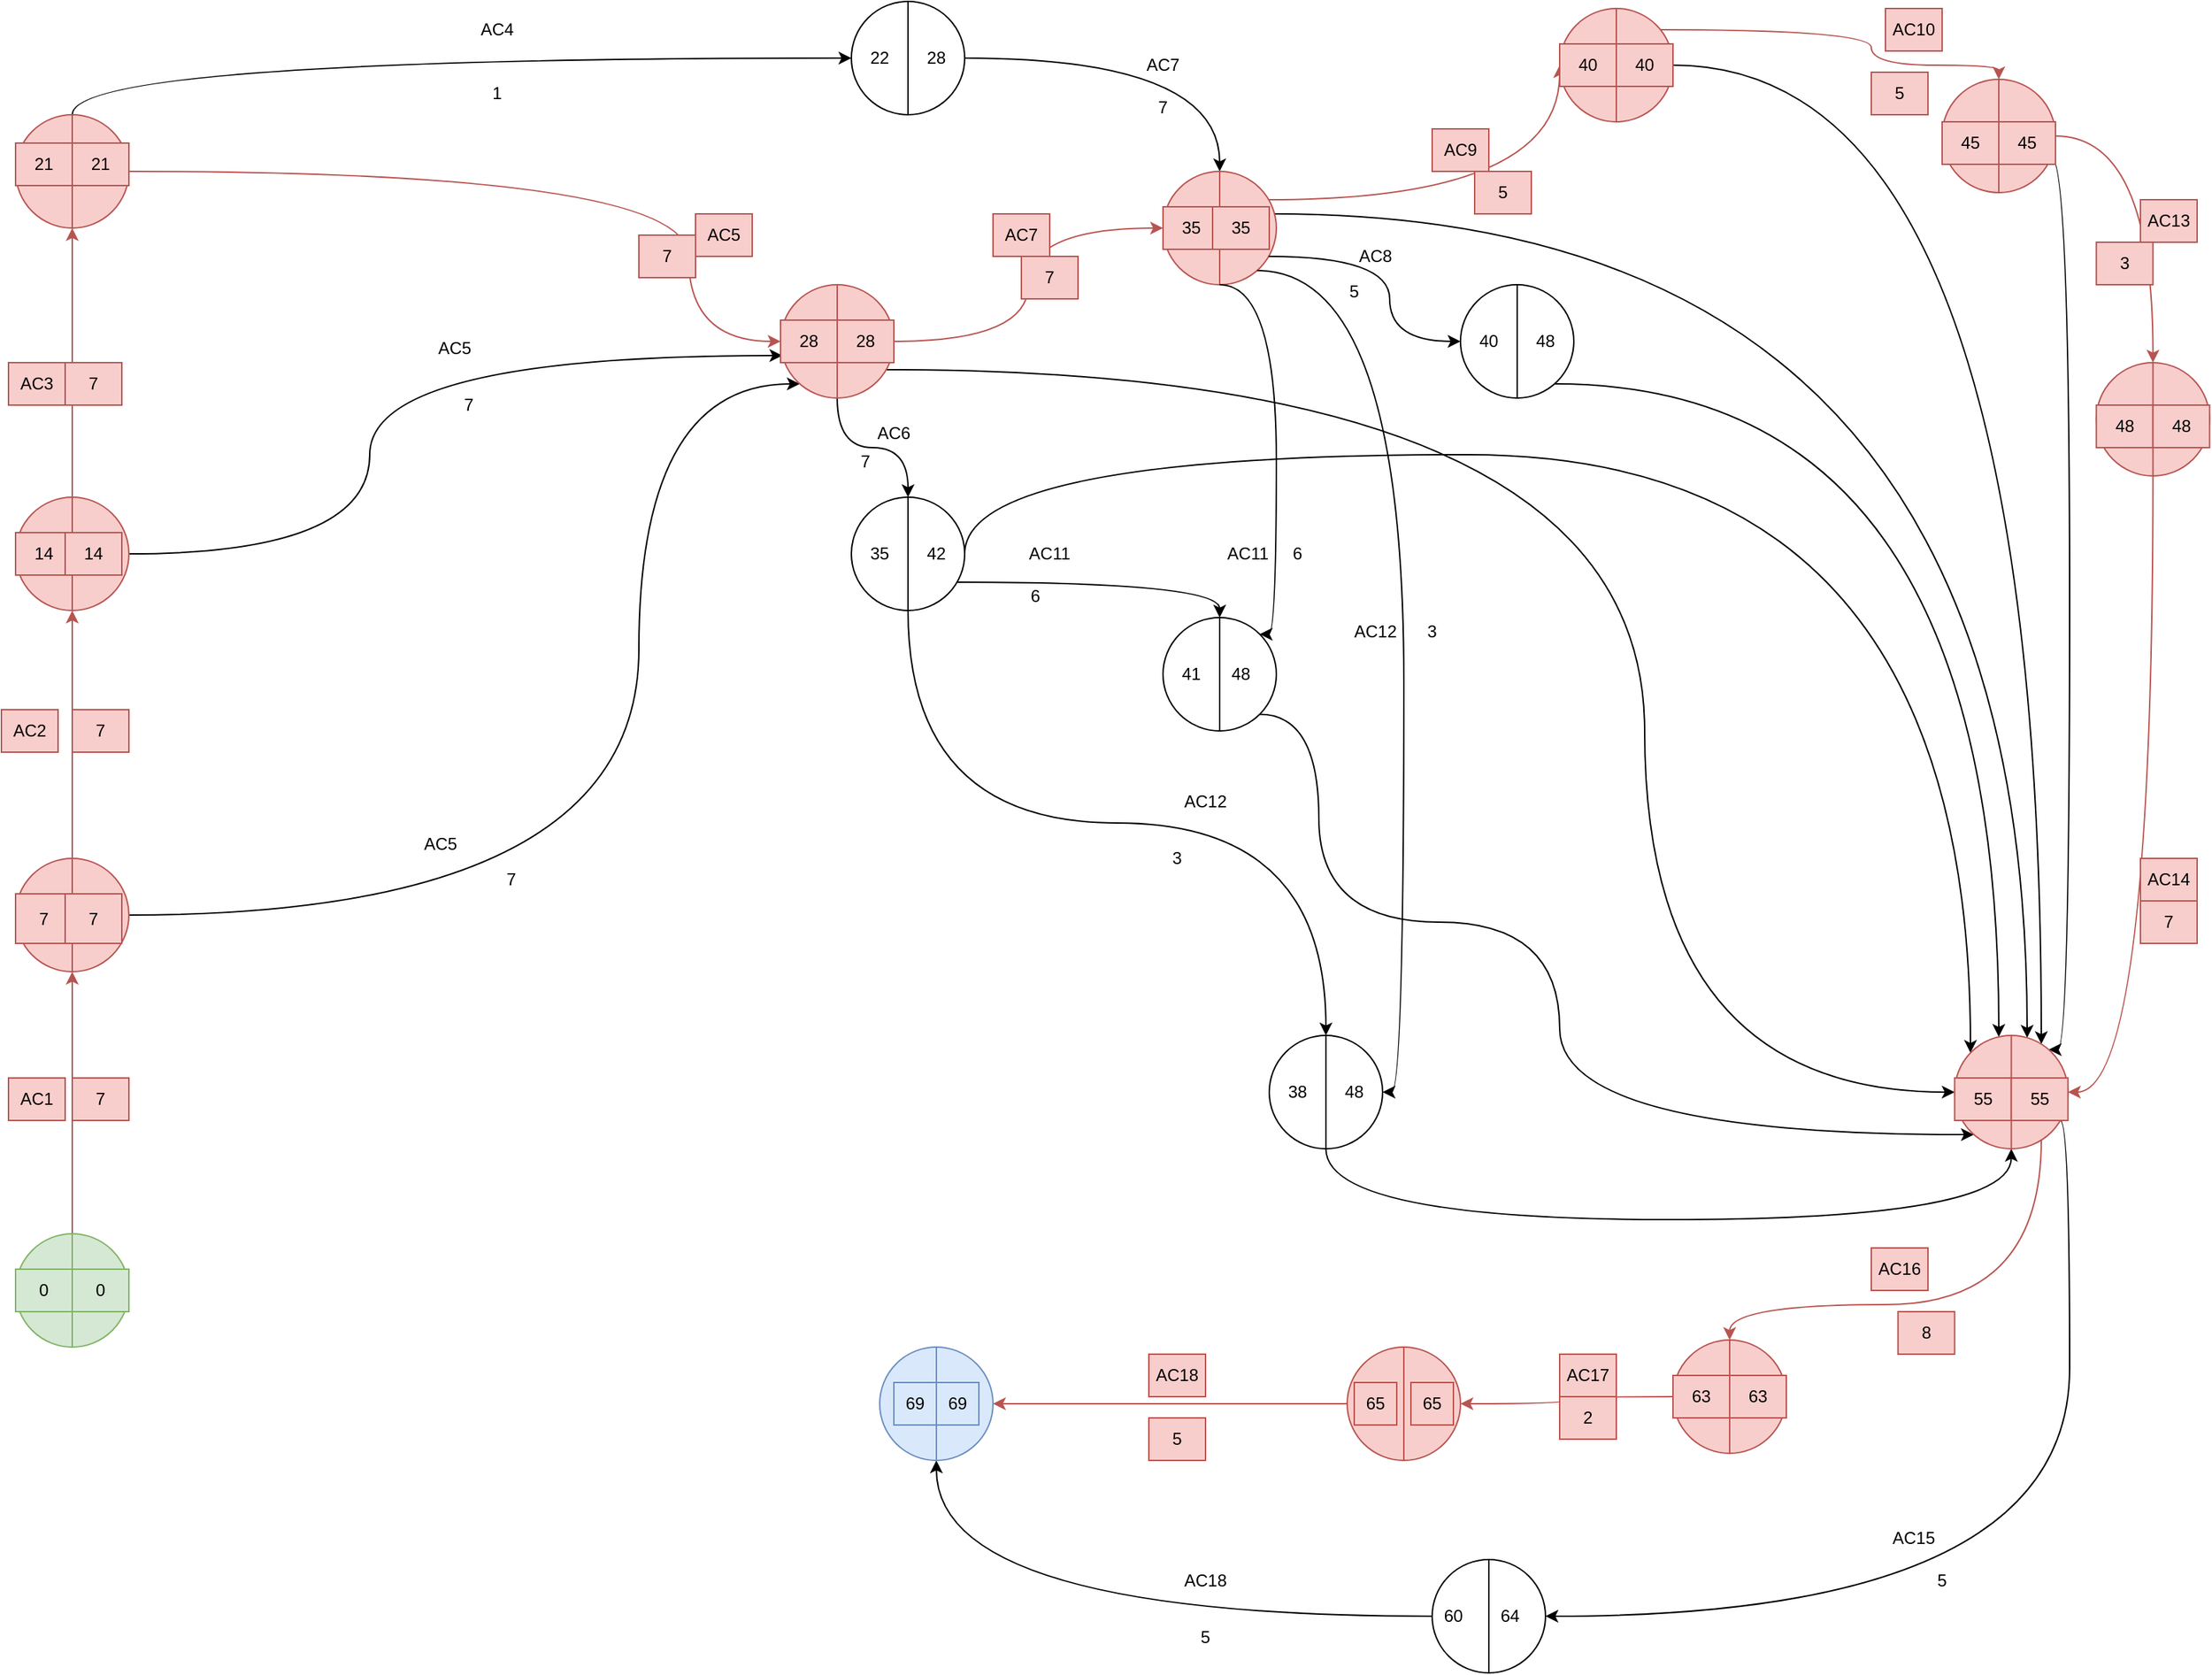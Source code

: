 <mxfile version="14.6.13" type="device"><diagram id="Vz2sIYmZ6VuOs5Jzyacc" name="Page-1"><mxGraphModel dx="3460" dy="2023" grid="1" gridSize="10" guides="1" tooltips="1" connect="1" arrows="1" fold="1" page="1" pageScale="1" pageWidth="850" pageHeight="1400" math="0" shadow="0"><root><mxCell id="0"/><mxCell id="1" parent="0"/><mxCell id="YJiOox4-sZFO96FI6waW-67" style="edgeStyle=orthogonalEdgeStyle;rounded=0;orthogonalLoop=1;jettySize=auto;html=1;curved=1;fillColor=#f8cecc;strokeColor=#b85450;" edge="1" parent="1" source="YJiOox4-sZFO96FI6waW-49" target="YJiOox4-sZFO96FI6waW-64"><mxGeometry relative="1" as="geometry"/></mxCell><mxCell id="YJiOox4-sZFO96FI6waW-49" value="" style="shape=lineEllipse;line=vertical;perimeter=ellipsePerimeter;whiteSpace=wrap;html=1;backgroundOutline=1;labelPosition=left;verticalLabelPosition=middle;align=right;verticalAlign=middle;fillColor=#d5e8d4;strokeColor=#82b366;" vertex="1" parent="1"><mxGeometry x="60" y="970" width="80" height="80" as="geometry"/></mxCell><mxCell id="YJiOox4-sZFO96FI6waW-59" value="" style="shape=lineEllipse;line=vertical;perimeter=ellipsePerimeter;whiteSpace=wrap;html=1;backgroundOutline=1;fillColor=#f8cecc;strokeColor=#b85450;" vertex="1" parent="1"><mxGeometry x="1230" y="1045" width="80" height="80" as="geometry"/></mxCell><mxCell id="YJiOox4-sZFO96FI6waW-188" style="edgeStyle=orthogonalEdgeStyle;curved=1;rounded=0;orthogonalLoop=1;jettySize=auto;html=1;" edge="1" parent="1" source="YJiOox4-sZFO96FI6waW-60" target="YJiOox4-sZFO96FI6waW-173"><mxGeometry relative="1" as="geometry"/></mxCell><mxCell id="YJiOox4-sZFO96FI6waW-60" value="" style="shape=lineEllipse;line=vertical;perimeter=ellipsePerimeter;whiteSpace=wrap;html=1;backgroundOutline=1;" vertex="1" parent="1"><mxGeometry x="1060" y="1200" width="80" height="80" as="geometry"/></mxCell><mxCell id="YJiOox4-sZFO96FI6waW-102" style="edgeStyle=orthogonalEdgeStyle;curved=1;rounded=0;orthogonalLoop=1;jettySize=auto;html=1;" edge="1" parent="1" source="YJiOox4-sZFO96FI6waW-61" target="YJiOox4-sZFO96FI6waW-98"><mxGeometry relative="1" as="geometry"/></mxCell><mxCell id="YJiOox4-sZFO96FI6waW-61" value="" style="shape=lineEllipse;line=vertical;perimeter=ellipsePerimeter;whiteSpace=wrap;html=1;backgroundOutline=1;" vertex="1" parent="1"><mxGeometry x="650" y="100" width="80" height="80" as="geometry"/></mxCell><mxCell id="YJiOox4-sZFO96FI6waW-79" style="edgeStyle=orthogonalEdgeStyle;rounded=0;orthogonalLoop=1;jettySize=auto;html=1;curved=1;" edge="1" parent="1" source="YJiOox4-sZFO96FI6waW-62" target="YJiOox4-sZFO96FI6waW-61"><mxGeometry relative="1" as="geometry"><Array as="points"><mxPoint x="100" y="140"/></Array></mxGeometry></mxCell><mxCell id="YJiOox4-sZFO96FI6waW-62" value="" style="shape=lineEllipse;line=vertical;perimeter=ellipsePerimeter;whiteSpace=wrap;html=1;backgroundOutline=1;fillColor=#f8cecc;strokeColor=#b85450;" vertex="1" parent="1"><mxGeometry x="60" y="180" width="80" height="80" as="geometry"/></mxCell><mxCell id="YJiOox4-sZFO96FI6waW-75" style="edgeStyle=orthogonalEdgeStyle;rounded=0;orthogonalLoop=1;jettySize=auto;html=1;curved=1;fillColor=#f8cecc;strokeColor=#b85450;" edge="1" parent="1" source="YJiOox4-sZFO96FI6waW-63" target="YJiOox4-sZFO96FI6waW-62"><mxGeometry relative="1" as="geometry"/></mxCell><mxCell id="YJiOox4-sZFO96FI6waW-88" style="edgeStyle=orthogonalEdgeStyle;curved=1;rounded=0;orthogonalLoop=1;jettySize=auto;html=1;" edge="1" parent="1" source="YJiOox4-sZFO96FI6waW-63" target="YJiOox4-sZFO96FI6waW-82"><mxGeometry relative="1" as="geometry"><Array as="points"><mxPoint x="310" y="350"/></Array></mxGeometry></mxCell><mxCell id="YJiOox4-sZFO96FI6waW-63" value="" style="shape=lineEllipse;line=vertical;perimeter=ellipsePerimeter;whiteSpace=wrap;html=1;backgroundOutline=1;fillColor=#f8cecc;strokeColor=#b85450;" vertex="1" parent="1"><mxGeometry x="60" y="450" width="80" height="80" as="geometry"/></mxCell><mxCell id="YJiOox4-sZFO96FI6waW-71" style="edgeStyle=orthogonalEdgeStyle;rounded=0;orthogonalLoop=1;jettySize=auto;html=1;curved=1;fillColor=#f8cecc;strokeColor=#b85450;" edge="1" parent="1" source="YJiOox4-sZFO96FI6waW-64" target="YJiOox4-sZFO96FI6waW-63"><mxGeometry relative="1" as="geometry"/></mxCell><mxCell id="YJiOox4-sZFO96FI6waW-87" style="edgeStyle=orthogonalEdgeStyle;curved=1;rounded=0;orthogonalLoop=1;jettySize=auto;html=1;" edge="1" parent="1" source="YJiOox4-sZFO96FI6waW-64" target="YJiOox4-sZFO96FI6waW-82"><mxGeometry relative="1" as="geometry"><Array as="points"><mxPoint x="500" y="745"/><mxPoint x="500" y="370"/></Array></mxGeometry></mxCell><mxCell id="YJiOox4-sZFO96FI6waW-64" value="" style="shape=lineEllipse;line=vertical;perimeter=ellipsePerimeter;whiteSpace=wrap;html=1;backgroundOutline=1;fillColor=#f8cecc;strokeColor=#b85450;" vertex="1" parent="1"><mxGeometry x="60" y="705" width="80" height="80" as="geometry"/></mxCell><mxCell id="YJiOox4-sZFO96FI6waW-65" value="0" style="text;html=1;strokeColor=#82b366;fillColor=#d5e8d4;align=center;verticalAlign=middle;whiteSpace=wrap;rounded=0;" vertex="1" parent="1"><mxGeometry x="60" y="995" width="40" height="30" as="geometry"/></mxCell><mxCell id="YJiOox4-sZFO96FI6waW-66" value="7" style="text;html=1;strokeColor=#b85450;fillColor=#f8cecc;align=center;verticalAlign=middle;whiteSpace=wrap;rounded=0;" vertex="1" parent="1"><mxGeometry x="60" y="730" width="40" height="35" as="geometry"/></mxCell><mxCell id="YJiOox4-sZFO96FI6waW-68" value="AC1" style="text;html=1;strokeColor=#b85450;fillColor=#f8cecc;align=center;verticalAlign=middle;whiteSpace=wrap;rounded=0;" vertex="1" parent="1"><mxGeometry x="55" y="860" width="40" height="30" as="geometry"/></mxCell><mxCell id="YJiOox4-sZFO96FI6waW-69" value="7" style="text;html=1;strokeColor=#b85450;fillColor=#f8cecc;align=center;verticalAlign=middle;whiteSpace=wrap;rounded=0;" vertex="1" parent="1"><mxGeometry x="100" y="860" width="40" height="30" as="geometry"/></mxCell><mxCell id="YJiOox4-sZFO96FI6waW-70" value="14" style="text;html=1;strokeColor=#b85450;fillColor=#f8cecc;align=center;verticalAlign=middle;whiteSpace=wrap;rounded=0;" vertex="1" parent="1"><mxGeometry x="60" y="475" width="40" height="30" as="geometry"/></mxCell><mxCell id="YJiOox4-sZFO96FI6waW-72" value="AC2" style="text;html=1;strokeColor=#b85450;fillColor=#f8cecc;align=center;verticalAlign=middle;whiteSpace=wrap;rounded=0;" vertex="1" parent="1"><mxGeometry x="50" y="600" width="40" height="30" as="geometry"/></mxCell><mxCell id="YJiOox4-sZFO96FI6waW-73" value="7" style="text;html=1;strokeColor=#b85450;fillColor=#f8cecc;align=center;verticalAlign=middle;whiteSpace=wrap;rounded=0;" vertex="1" parent="1"><mxGeometry x="100" y="600" width="40" height="30" as="geometry"/></mxCell><mxCell id="YJiOox4-sZFO96FI6waW-74" value="21" style="text;html=1;strokeColor=#b85450;fillColor=#f8cecc;align=center;verticalAlign=middle;whiteSpace=wrap;rounded=0;" vertex="1" parent="1"><mxGeometry x="60" y="200" width="40" height="30" as="geometry"/></mxCell><mxCell id="YJiOox4-sZFO96FI6waW-76" value="AC3" style="text;html=1;strokeColor=#b85450;fillColor=#f8cecc;align=center;verticalAlign=middle;whiteSpace=wrap;rounded=0;" vertex="1" parent="1"><mxGeometry x="55" y="355" width="40" height="30" as="geometry"/></mxCell><mxCell id="YJiOox4-sZFO96FI6waW-77" value="7" style="text;html=1;strokeColor=#b85450;fillColor=#f8cecc;align=center;verticalAlign=middle;whiteSpace=wrap;rounded=0;" vertex="1" parent="1"><mxGeometry x="95" y="355" width="40" height="30" as="geometry"/></mxCell><mxCell id="YJiOox4-sZFO96FI6waW-78" value="22" style="text;html=1;strokeColor=none;fillColor=none;align=center;verticalAlign=middle;whiteSpace=wrap;rounded=0;" vertex="1" parent="1"><mxGeometry x="650" y="125" width="40" height="30" as="geometry"/></mxCell><mxCell id="YJiOox4-sZFO96FI6waW-80" value="AC4" style="text;html=1;strokeColor=none;fillColor=none;align=center;verticalAlign=middle;whiteSpace=wrap;rounded=0;" vertex="1" parent="1"><mxGeometry x="380" y="105" width="40" height="30" as="geometry"/></mxCell><mxCell id="YJiOox4-sZFO96FI6waW-81" value="1" style="text;html=1;strokeColor=none;fillColor=none;align=center;verticalAlign=middle;whiteSpace=wrap;rounded=0;" vertex="1" parent="1"><mxGeometry x="380" y="150" width="40" height="30" as="geometry"/></mxCell><mxCell id="YJiOox4-sZFO96FI6waW-97" style="edgeStyle=orthogonalEdgeStyle;curved=1;rounded=0;orthogonalLoop=1;jettySize=auto;html=1;" edge="1" parent="1" source="YJiOox4-sZFO96FI6waW-82" target="YJiOox4-sZFO96FI6waW-93"><mxGeometry relative="1" as="geometry"/></mxCell><mxCell id="YJiOox4-sZFO96FI6waW-103" style="edgeStyle=orthogonalEdgeStyle;curved=1;rounded=0;orthogonalLoop=1;jettySize=auto;html=1;fillColor=#f8cecc;strokeColor=#b85450;" edge="1" parent="1" source="YJiOox4-sZFO96FI6waW-82" target="YJiOox4-sZFO96FI6waW-98"><mxGeometry relative="1" as="geometry"/></mxCell><mxCell id="YJiOox4-sZFO96FI6waW-145" style="edgeStyle=orthogonalEdgeStyle;curved=1;rounded=0;orthogonalLoop=1;jettySize=auto;html=1;" edge="1" parent="1" source="YJiOox4-sZFO96FI6waW-82" target="YJiOox4-sZFO96FI6waW-143"><mxGeometry relative="1" as="geometry"><Array as="points"><mxPoint x="1210" y="360"/><mxPoint x="1210" y="870"/></Array></mxGeometry></mxCell><mxCell id="YJiOox4-sZFO96FI6waW-82" value="" style="shape=lineEllipse;line=vertical;perimeter=ellipsePerimeter;whiteSpace=wrap;html=1;backgroundOutline=1;fillColor=#f8cecc;strokeColor=#b85450;" vertex="1" parent="1"><mxGeometry x="600" y="300" width="80" height="80" as="geometry"/></mxCell><mxCell id="YJiOox4-sZFO96FI6waW-83" style="edgeStyle=orthogonalEdgeStyle;rounded=0;orthogonalLoop=1;jettySize=auto;html=1;curved=1;fillColor=#f8cecc;strokeColor=#b85450;" edge="1" parent="1" target="YJiOox4-sZFO96FI6waW-82" source="YJiOox4-sZFO96FI6waW-62"><mxGeometry relative="1" as="geometry"><mxPoint x="780" y="140" as="sourcePoint"/><Array as="points"><mxPoint x="535" y="340"/></Array></mxGeometry></mxCell><mxCell id="YJiOox4-sZFO96FI6waW-84" value="28" style="text;html=1;strokeColor=#b85450;fillColor=#f8cecc;align=center;verticalAlign=middle;whiteSpace=wrap;rounded=0;" vertex="1" parent="1"><mxGeometry x="600" y="325" width="40" height="30" as="geometry"/></mxCell><mxCell id="YJiOox4-sZFO96FI6waW-85" value="AC5" style="text;html=1;strokeColor=#b85450;fillColor=#f8cecc;align=center;verticalAlign=middle;whiteSpace=wrap;rounded=0;" vertex="1" parent="1"><mxGeometry x="540" y="250" width="40" height="30" as="geometry"/></mxCell><mxCell id="YJiOox4-sZFO96FI6waW-86" value="7" style="text;html=1;strokeColor=#b85450;fillColor=#f8cecc;align=center;verticalAlign=middle;whiteSpace=wrap;rounded=0;" vertex="1" parent="1"><mxGeometry x="500" y="265" width="40" height="30" as="geometry"/></mxCell><mxCell id="YJiOox4-sZFO96FI6waW-89" value="AC5" style="text;html=1;strokeColor=none;fillColor=none;align=center;verticalAlign=middle;whiteSpace=wrap;rounded=0;" vertex="1" parent="1"><mxGeometry x="350" y="330" width="40" height="30" as="geometry"/></mxCell><mxCell id="YJiOox4-sZFO96FI6waW-90" value="AC5" style="text;html=1;strokeColor=none;fillColor=none;align=center;verticalAlign=middle;whiteSpace=wrap;rounded=0;" vertex="1" parent="1"><mxGeometry x="340" y="680" width="40" height="30" as="geometry"/></mxCell><mxCell id="YJiOox4-sZFO96FI6waW-91" value="7" style="text;html=1;strokeColor=none;fillColor=none;align=center;verticalAlign=middle;whiteSpace=wrap;rounded=0;" vertex="1" parent="1"><mxGeometry x="360" y="370" width="40" height="30" as="geometry"/></mxCell><mxCell id="YJiOox4-sZFO96FI6waW-92" value="7" style="text;html=1;strokeColor=none;fillColor=none;align=center;verticalAlign=middle;whiteSpace=wrap;rounded=0;" vertex="1" parent="1"><mxGeometry x="390" y="705" width="40" height="30" as="geometry"/></mxCell><mxCell id="YJiOox4-sZFO96FI6waW-127" style="edgeStyle=orthogonalEdgeStyle;curved=1;rounded=0;orthogonalLoop=1;jettySize=auto;html=1;" edge="1" parent="1" source="YJiOox4-sZFO96FI6waW-93" target="YJiOox4-sZFO96FI6waW-123"><mxGeometry relative="1" as="geometry"><Array as="points"><mxPoint x="910" y="510"/></Array></mxGeometry></mxCell><mxCell id="YJiOox4-sZFO96FI6waW-146" style="edgeStyle=orthogonalEdgeStyle;curved=1;rounded=0;orthogonalLoop=1;jettySize=auto;html=1;" edge="1" parent="1" source="YJiOox4-sZFO96FI6waW-93" target="YJiOox4-sZFO96FI6waW-143"><mxGeometry relative="1" as="geometry"><Array as="points"><mxPoint x="730" y="420"/><mxPoint x="1440" y="420"/></Array></mxGeometry></mxCell><mxCell id="YJiOox4-sZFO96FI6waW-93" value="" style="shape=lineEllipse;line=vertical;perimeter=ellipsePerimeter;whiteSpace=wrap;html=1;backgroundOutline=1;" vertex="1" parent="1"><mxGeometry x="650" y="450" width="80" height="80" as="geometry"/></mxCell><mxCell id="YJiOox4-sZFO96FI6waW-94" value="35" style="text;html=1;strokeColor=none;fillColor=none;align=center;verticalAlign=middle;whiteSpace=wrap;rounded=0;" vertex="1" parent="1"><mxGeometry x="650" y="475" width="40" height="30" as="geometry"/></mxCell><mxCell id="YJiOox4-sZFO96FI6waW-95" value="AC6" style="text;html=1;strokeColor=none;fillColor=none;align=center;verticalAlign=middle;whiteSpace=wrap;rounded=0;" vertex="1" parent="1"><mxGeometry x="660" y="390" width="40" height="30" as="geometry"/></mxCell><mxCell id="YJiOox4-sZFO96FI6waW-96" value="7" style="text;html=1;strokeColor=none;fillColor=none;align=center;verticalAlign=middle;whiteSpace=wrap;rounded=0;" vertex="1" parent="1"><mxGeometry x="640" y="410" width="40" height="30" as="geometry"/></mxCell><mxCell id="YJiOox4-sZFO96FI6waW-147" style="edgeStyle=orthogonalEdgeStyle;curved=1;rounded=0;orthogonalLoop=1;jettySize=auto;html=1;" edge="1" parent="1" source="YJiOox4-sZFO96FI6waW-98" target="YJiOox4-sZFO96FI6waW-143"><mxGeometry relative="1" as="geometry"><Array as="points"><mxPoint x="1480" y="250"/></Array></mxGeometry></mxCell><mxCell id="YJiOox4-sZFO96FI6waW-98" value="" style="shape=lineEllipse;line=vertical;perimeter=ellipsePerimeter;whiteSpace=wrap;html=1;backgroundOutline=1;fillColor=#f8cecc;strokeColor=#b85450;" vertex="1" parent="1"><mxGeometry x="870" y="220" width="80" height="80" as="geometry"/></mxCell><mxCell id="YJiOox4-sZFO96FI6waW-99" value="35" style="text;html=1;strokeColor=#b85450;fillColor=#f8cecc;align=center;verticalAlign=middle;whiteSpace=wrap;rounded=0;" vertex="1" parent="1"><mxGeometry x="870" y="245" width="40" height="30" as="geometry"/></mxCell><mxCell id="YJiOox4-sZFO96FI6waW-100" value="AC7" style="text;html=1;strokeColor=#b85450;fillColor=#f8cecc;align=center;verticalAlign=middle;whiteSpace=wrap;rounded=0;" vertex="1" parent="1"><mxGeometry x="750" y="250" width="40" height="30" as="geometry"/></mxCell><mxCell id="YJiOox4-sZFO96FI6waW-101" value="7" style="text;html=1;strokeColor=#b85450;fillColor=#f8cecc;align=center;verticalAlign=middle;whiteSpace=wrap;rounded=0;" vertex="1" parent="1"><mxGeometry x="770" y="280" width="40" height="30" as="geometry"/></mxCell><mxCell id="YJiOox4-sZFO96FI6waW-104" value="AC7" style="text;html=1;strokeColor=none;fillColor=none;align=center;verticalAlign=middle;whiteSpace=wrap;rounded=0;" vertex="1" parent="1"><mxGeometry x="850" y="130" width="40" height="30" as="geometry"/></mxCell><mxCell id="YJiOox4-sZFO96FI6waW-105" value="7" style="text;html=1;strokeColor=none;fillColor=none;align=center;verticalAlign=middle;whiteSpace=wrap;rounded=0;" vertex="1" parent="1"><mxGeometry x="850" y="160" width="40" height="30" as="geometry"/></mxCell><mxCell id="YJiOox4-sZFO96FI6waW-106" style="edgeStyle=orthogonalEdgeStyle;curved=1;rounded=0;orthogonalLoop=1;jettySize=auto;html=1;" edge="1" parent="1" target="YJiOox4-sZFO96FI6waW-107" source="YJiOox4-sZFO96FI6waW-98"><mxGeometry relative="1" as="geometry"><mxPoint x="800" y="445" as="sourcePoint"/><Array as="points"><mxPoint x="1030" y="280"/></Array></mxGeometry></mxCell><mxCell id="YJiOox4-sZFO96FI6waW-148" style="edgeStyle=orthogonalEdgeStyle;curved=1;rounded=0;orthogonalLoop=1;jettySize=auto;html=1;" edge="1" parent="1" source="YJiOox4-sZFO96FI6waW-107" target="YJiOox4-sZFO96FI6waW-143"><mxGeometry relative="1" as="geometry"><Array as="points"><mxPoint x="1460" y="370"/></Array></mxGeometry></mxCell><mxCell id="YJiOox4-sZFO96FI6waW-107" value="" style="shape=lineEllipse;line=vertical;perimeter=ellipsePerimeter;whiteSpace=wrap;html=1;backgroundOutline=1;" vertex="1" parent="1"><mxGeometry x="1080" y="300" width="80" height="80" as="geometry"/></mxCell><mxCell id="YJiOox4-sZFO96FI6waW-108" value="40" style="text;html=1;strokeColor=none;fillColor=none;align=center;verticalAlign=middle;whiteSpace=wrap;rounded=0;" vertex="1" parent="1"><mxGeometry x="1080" y="325" width="40" height="30" as="geometry"/></mxCell><mxCell id="YJiOox4-sZFO96FI6waW-109" value="AC8" style="text;html=1;strokeColor=none;fillColor=none;align=center;verticalAlign=middle;whiteSpace=wrap;rounded=0;" vertex="1" parent="1"><mxGeometry x="1000" y="265" width="40" height="30" as="geometry"/></mxCell><mxCell id="YJiOox4-sZFO96FI6waW-110" value="5" style="text;html=1;strokeColor=none;fillColor=none;align=center;verticalAlign=middle;whiteSpace=wrap;rounded=0;" vertex="1" parent="1"><mxGeometry x="985" y="290" width="40" height="30" as="geometry"/></mxCell><mxCell id="YJiOox4-sZFO96FI6waW-111" style="edgeStyle=orthogonalEdgeStyle;curved=1;rounded=0;orthogonalLoop=1;jettySize=auto;html=1;fillColor=#f8cecc;strokeColor=#b85450;" edge="1" parent="1" target="YJiOox4-sZFO96FI6waW-112" source="YJiOox4-sZFO96FI6waW-98"><mxGeometry relative="1" as="geometry"><mxPoint x="895" y="610" as="sourcePoint"/><Array as="points"><mxPoint x="1150" y="240"/></Array></mxGeometry></mxCell><mxCell id="YJiOox4-sZFO96FI6waW-149" style="edgeStyle=orthogonalEdgeStyle;curved=1;rounded=0;orthogonalLoop=1;jettySize=auto;html=1;" edge="1" parent="1" source="YJiOox4-sZFO96FI6waW-112" target="YJiOox4-sZFO96FI6waW-143"><mxGeometry relative="1" as="geometry"><Array as="points"><mxPoint x="1490" y="145"/></Array></mxGeometry></mxCell><mxCell id="YJiOox4-sZFO96FI6waW-112" value="" style="shape=lineEllipse;line=vertical;perimeter=ellipsePerimeter;whiteSpace=wrap;html=1;backgroundOutline=1;fillColor=#f8cecc;strokeColor=#b85450;" vertex="1" parent="1"><mxGeometry x="1150" y="105" width="80" height="80" as="geometry"/></mxCell><mxCell id="YJiOox4-sZFO96FI6waW-113" value="40" style="text;html=1;strokeColor=#b85450;fillColor=#f8cecc;align=center;verticalAlign=middle;whiteSpace=wrap;rounded=0;" vertex="1" parent="1"><mxGeometry x="1150" y="130" width="40" height="30" as="geometry"/></mxCell><mxCell id="YJiOox4-sZFO96FI6waW-114" value="AC9" style="text;html=1;strokeColor=#b85450;fillColor=#f8cecc;align=center;verticalAlign=middle;whiteSpace=wrap;rounded=0;" vertex="1" parent="1"><mxGeometry x="1060" y="190" width="40" height="30" as="geometry"/></mxCell><mxCell id="YJiOox4-sZFO96FI6waW-115" value="5" style="text;html=1;strokeColor=#b85450;fillColor=#f8cecc;align=center;verticalAlign=middle;whiteSpace=wrap;rounded=0;" vertex="1" parent="1"><mxGeometry x="1090" y="220" width="40" height="30" as="geometry"/></mxCell><mxCell id="YJiOox4-sZFO96FI6waW-117" style="edgeStyle=orthogonalEdgeStyle;curved=1;rounded=0;orthogonalLoop=1;jettySize=auto;html=1;fillColor=#f8cecc;strokeColor=#b85450;" edge="1" parent="1" target="YJiOox4-sZFO96FI6waW-118" source="YJiOox4-sZFO96FI6waW-112"><mxGeometry relative="1" as="geometry"><mxPoint x="1159.997" y="380.059" as="sourcePoint"/><Array as="points"><mxPoint x="1370" y="120"/><mxPoint x="1370" y="145"/><mxPoint x="1460" y="145"/></Array></mxGeometry></mxCell><mxCell id="YJiOox4-sZFO96FI6waW-150" style="edgeStyle=orthogonalEdgeStyle;curved=1;rounded=0;orthogonalLoop=1;jettySize=auto;html=1;" edge="1" parent="1" source="YJiOox4-sZFO96FI6waW-118" target="YJiOox4-sZFO96FI6waW-143"><mxGeometry relative="1" as="geometry"><Array as="points"><mxPoint x="1510" y="210"/><mxPoint x="1510" y="840"/></Array></mxGeometry></mxCell><mxCell id="YJiOox4-sZFO96FI6waW-118" value="" style="shape=lineEllipse;line=vertical;perimeter=ellipsePerimeter;whiteSpace=wrap;html=1;backgroundOutline=1;fillColor=#f8cecc;strokeColor=#b85450;" vertex="1" parent="1"><mxGeometry x="1420.0" y="155" width="80" height="80" as="geometry"/></mxCell><mxCell id="YJiOox4-sZFO96FI6waW-119" value="45" style="text;html=1;strokeColor=#b85450;fillColor=#f8cecc;align=center;verticalAlign=middle;whiteSpace=wrap;rounded=0;" vertex="1" parent="1"><mxGeometry x="1420.0" y="185" width="40" height="30" as="geometry"/></mxCell><mxCell id="YJiOox4-sZFO96FI6waW-120" value="5" style="text;html=1;strokeColor=#b85450;fillColor=#f8cecc;align=center;verticalAlign=middle;whiteSpace=wrap;rounded=0;" vertex="1" parent="1"><mxGeometry x="1370.0" y="150" width="40" height="30" as="geometry"/></mxCell><mxCell id="YJiOox4-sZFO96FI6waW-121" value="AC10" style="text;html=1;strokeColor=#b85450;fillColor=#f8cecc;align=center;verticalAlign=middle;whiteSpace=wrap;rounded=0;" vertex="1" parent="1"><mxGeometry x="1380" y="105" width="40" height="30" as="geometry"/></mxCell><mxCell id="YJiOox4-sZFO96FI6waW-122" style="edgeStyle=orthogonalEdgeStyle;curved=1;rounded=0;orthogonalLoop=1;jettySize=auto;html=1;exitX=0.5;exitY=1;exitDx=0;exitDy=0;entryX=1;entryY=0;entryDx=0;entryDy=0;" edge="1" parent="1" target="YJiOox4-sZFO96FI6waW-123" source="YJiOox4-sZFO96FI6waW-98"><mxGeometry relative="1" as="geometry"><mxPoint x="860.0" y="420" as="sourcePoint"/><Array as="points"><mxPoint x="950" y="300"/><mxPoint x="950" y="547"/></Array></mxGeometry></mxCell><mxCell id="YJiOox4-sZFO96FI6waW-156" style="edgeStyle=orthogonalEdgeStyle;curved=1;rounded=0;orthogonalLoop=1;jettySize=auto;html=1;exitX=1;exitY=1;exitDx=0;exitDy=0;" edge="1" parent="1" source="YJiOox4-sZFO96FI6waW-123" target="YJiOox4-sZFO96FI6waW-143"><mxGeometry relative="1" as="geometry"><Array as="points"><mxPoint x="980" y="603"/><mxPoint x="980" y="750"/><mxPoint x="1150" y="750"/><mxPoint x="1150" y="900"/></Array></mxGeometry></mxCell><mxCell id="YJiOox4-sZFO96FI6waW-123" value="" style="shape=lineEllipse;line=vertical;perimeter=ellipsePerimeter;whiteSpace=wrap;html=1;backgroundOutline=1;" vertex="1" parent="1"><mxGeometry x="870" y="535" width="80" height="80" as="geometry"/></mxCell><mxCell id="YJiOox4-sZFO96FI6waW-124" value="41" style="text;html=1;strokeColor=none;fillColor=none;align=center;verticalAlign=middle;whiteSpace=wrap;rounded=0;" vertex="1" parent="1"><mxGeometry x="870" y="560" width="40" height="30" as="geometry"/></mxCell><mxCell id="YJiOox4-sZFO96FI6waW-125" value="AC11" style="text;html=1;strokeColor=none;fillColor=none;align=center;verticalAlign=middle;whiteSpace=wrap;rounded=0;" vertex="1" parent="1"><mxGeometry x="770" y="475" width="40" height="30" as="geometry"/></mxCell><mxCell id="YJiOox4-sZFO96FI6waW-126" value="6" style="text;html=1;strokeColor=none;fillColor=none;align=center;verticalAlign=middle;whiteSpace=wrap;rounded=0;" vertex="1" parent="1"><mxGeometry x="760" y="505" width="40" height="30" as="geometry"/></mxCell><mxCell id="YJiOox4-sZFO96FI6waW-128" value="AC11" style="text;html=1;strokeColor=none;fillColor=none;align=center;verticalAlign=middle;whiteSpace=wrap;rounded=0;" vertex="1" parent="1"><mxGeometry x="910" y="475" width="40" height="30" as="geometry"/></mxCell><mxCell id="YJiOox4-sZFO96FI6waW-129" value="6" style="text;html=1;strokeColor=none;fillColor=none;align=center;verticalAlign=middle;whiteSpace=wrap;rounded=0;" vertex="1" parent="1"><mxGeometry x="945" y="475" width="40" height="30" as="geometry"/></mxCell><mxCell id="YJiOox4-sZFO96FI6waW-130" style="edgeStyle=orthogonalEdgeStyle;curved=1;rounded=0;orthogonalLoop=1;jettySize=auto;html=1;" edge="1" parent="1" target="YJiOox4-sZFO96FI6waW-132" source="YJiOox4-sZFO96FI6waW-93"><mxGeometry relative="1" as="geometry"><mxPoint x="850.0" y="665.059" as="sourcePoint"/><Array as="points"><mxPoint x="690" y="680"/></Array></mxGeometry></mxCell><mxCell id="YJiOox4-sZFO96FI6waW-131" style="edgeStyle=orthogonalEdgeStyle;curved=1;rounded=0;orthogonalLoop=1;jettySize=auto;html=1;" edge="1" parent="1" target="YJiOox4-sZFO96FI6waW-132" source="YJiOox4-sZFO96FI6waW-98"><mxGeometry relative="1" as="geometry"><mxPoint x="1030" y="475" as="sourcePoint"/><Array as="points"><mxPoint x="1040" y="290"/></Array></mxGeometry></mxCell><mxCell id="YJiOox4-sZFO96FI6waW-153" style="edgeStyle=orthogonalEdgeStyle;curved=1;rounded=0;orthogonalLoop=1;jettySize=auto;html=1;" edge="1" parent="1" source="YJiOox4-sZFO96FI6waW-132" target="YJiOox4-sZFO96FI6waW-143"><mxGeometry relative="1" as="geometry"><Array as="points"><mxPoint x="985" y="960"/><mxPoint x="1469" y="960"/></Array></mxGeometry></mxCell><mxCell id="YJiOox4-sZFO96FI6waW-132" value="" style="shape=lineEllipse;line=vertical;perimeter=ellipsePerimeter;whiteSpace=wrap;html=1;backgroundOutline=1;" vertex="1" parent="1"><mxGeometry x="945" y="830" width="80" height="80" as="geometry"/></mxCell><mxCell id="YJiOox4-sZFO96FI6waW-133" value="38" style="text;html=1;strokeColor=none;fillColor=none;align=center;verticalAlign=middle;whiteSpace=wrap;rounded=0;" vertex="1" parent="1"><mxGeometry x="945" y="855" width="40" height="30" as="geometry"/></mxCell><mxCell id="YJiOox4-sZFO96FI6waW-134" value="AC12" style="text;html=1;strokeColor=none;fillColor=none;align=center;verticalAlign=middle;whiteSpace=wrap;rounded=0;" vertex="1" parent="1"><mxGeometry x="880" y="650" width="40" height="30" as="geometry"/></mxCell><mxCell id="YJiOox4-sZFO96FI6waW-135" value="3" style="text;html=1;strokeColor=none;fillColor=none;align=center;verticalAlign=middle;whiteSpace=wrap;rounded=0;" vertex="1" parent="1"><mxGeometry x="860" y="690" width="40" height="30" as="geometry"/></mxCell><mxCell id="YJiOox4-sZFO96FI6waW-136" value="AC12" style="text;html=1;strokeColor=none;fillColor=none;align=center;verticalAlign=middle;whiteSpace=wrap;rounded=0;" vertex="1" parent="1"><mxGeometry x="1000" y="530" width="40" height="30" as="geometry"/></mxCell><mxCell id="YJiOox4-sZFO96FI6waW-137" value="3" style="text;html=1;strokeColor=none;fillColor=none;align=center;verticalAlign=middle;whiteSpace=wrap;rounded=0;" vertex="1" parent="1"><mxGeometry x="1040" y="530" width="40" height="30" as="geometry"/></mxCell><mxCell id="YJiOox4-sZFO96FI6waW-138" style="edgeStyle=orthogonalEdgeStyle;curved=1;rounded=0;orthogonalLoop=1;jettySize=auto;html=1;fillColor=#f8cecc;strokeColor=#b85450;" edge="1" parent="1" target="YJiOox4-sZFO96FI6waW-139" source="YJiOox4-sZFO96FI6waW-118"><mxGeometry relative="1" as="geometry"><mxPoint x="1419.998" y="290.059" as="sourcePoint"/><Array as="points"><mxPoint x="1569" y="195"/></Array></mxGeometry></mxCell><mxCell id="YJiOox4-sZFO96FI6waW-152" style="edgeStyle=orthogonalEdgeStyle;curved=1;rounded=0;orthogonalLoop=1;jettySize=auto;html=1;fillColor=#f8cecc;strokeColor=#b85450;" edge="1" parent="1" source="YJiOox4-sZFO96FI6waW-139" target="YJiOox4-sZFO96FI6waW-143"><mxGeometry relative="1" as="geometry"><Array as="points"><mxPoint x="1569" y="870"/></Array></mxGeometry></mxCell><mxCell id="YJiOox4-sZFO96FI6waW-139" value="" style="shape=lineEllipse;line=vertical;perimeter=ellipsePerimeter;whiteSpace=wrap;html=1;backgroundOutline=1;fillColor=#f8cecc;strokeColor=#b85450;" vertex="1" parent="1"><mxGeometry x="1528.82" y="355" width="80" height="80" as="geometry"/></mxCell><mxCell id="YJiOox4-sZFO96FI6waW-140" value="48" style="text;html=1;strokeColor=#b85450;fillColor=#f8cecc;align=center;verticalAlign=middle;whiteSpace=wrap;rounded=0;" vertex="1" parent="1"><mxGeometry x="1528.82" y="385" width="40" height="30" as="geometry"/></mxCell><mxCell id="YJiOox4-sZFO96FI6waW-141" value="3" style="text;html=1;strokeColor=#b85450;fillColor=#f8cecc;align=center;verticalAlign=middle;whiteSpace=wrap;rounded=0;" vertex="1" parent="1"><mxGeometry x="1528.82" y="270" width="40" height="30" as="geometry"/></mxCell><mxCell id="YJiOox4-sZFO96FI6waW-142" value="AC13" style="text;html=1;strokeColor=#b85450;fillColor=#f8cecc;align=center;verticalAlign=middle;whiteSpace=wrap;rounded=0;" vertex="1" parent="1"><mxGeometry x="1560" y="240" width="40" height="30" as="geometry"/></mxCell><mxCell id="YJiOox4-sZFO96FI6waW-161" style="edgeStyle=orthogonalEdgeStyle;curved=1;rounded=0;orthogonalLoop=1;jettySize=auto;html=1;fillColor=#f8cecc;strokeColor=#b85450;" edge="1" parent="1" source="YJiOox4-sZFO96FI6waW-143" target="YJiOox4-sZFO96FI6waW-59"><mxGeometry relative="1" as="geometry"><Array as="points"><mxPoint x="1490" y="1020"/><mxPoint x="1270" y="1020"/></Array></mxGeometry></mxCell><mxCell id="YJiOox4-sZFO96FI6waW-187" style="edgeStyle=orthogonalEdgeStyle;curved=1;rounded=0;orthogonalLoop=1;jettySize=auto;html=1;" edge="1" parent="1" source="YJiOox4-sZFO96FI6waW-143" target="YJiOox4-sZFO96FI6waW-60"><mxGeometry relative="1" as="geometry"><Array as="points"><mxPoint x="1510" y="890"/><mxPoint x="1510" y="1240"/></Array></mxGeometry></mxCell><mxCell id="YJiOox4-sZFO96FI6waW-143" value="" style="shape=lineEllipse;line=vertical;perimeter=ellipsePerimeter;whiteSpace=wrap;html=1;backgroundOutline=1;fillColor=#f8cecc;strokeColor=#b85450;" vertex="1" parent="1"><mxGeometry x="1428.82" y="830" width="80" height="80" as="geometry"/></mxCell><mxCell id="YJiOox4-sZFO96FI6waW-144" value="55" style="text;html=1;strokeColor=#b85450;fillColor=#f8cecc;align=center;verticalAlign=middle;whiteSpace=wrap;rounded=0;" vertex="1" parent="1"><mxGeometry x="1428.82" y="860" width="40" height="30" as="geometry"/></mxCell><mxCell id="YJiOox4-sZFO96FI6waW-157" value="AC14" style="text;html=1;strokeColor=#b85450;fillColor=#f8cecc;align=center;verticalAlign=middle;whiteSpace=wrap;rounded=0;" vertex="1" parent="1"><mxGeometry x="1560" y="705" width="40" height="30" as="geometry"/></mxCell><mxCell id="YJiOox4-sZFO96FI6waW-158" value="7" style="text;html=1;strokeColor=#b85450;fillColor=#f8cecc;align=center;verticalAlign=middle;whiteSpace=wrap;rounded=0;" vertex="1" parent="1"><mxGeometry x="1560" y="735" width="40" height="30" as="geometry"/></mxCell><mxCell id="YJiOox4-sZFO96FI6waW-162" value="60" style="text;html=1;strokeColor=none;fillColor=none;align=center;verticalAlign=middle;whiteSpace=wrap;rounded=0;" vertex="1" parent="1"><mxGeometry x="1060" y="1225" width="30" height="30" as="geometry"/></mxCell><mxCell id="YJiOox4-sZFO96FI6waW-163" value="AC15" style="text;html=1;strokeColor=none;fillColor=none;align=center;verticalAlign=middle;whiteSpace=wrap;rounded=0;" vertex="1" parent="1"><mxGeometry x="1380" y="1170" width="40" height="30" as="geometry"/></mxCell><mxCell id="YJiOox4-sZFO96FI6waW-164" value="5" style="text;html=1;strokeColor=none;fillColor=none;align=center;verticalAlign=middle;whiteSpace=wrap;rounded=0;" vertex="1" parent="1"><mxGeometry x="1400" y="1200" width="40" height="30" as="geometry"/></mxCell><mxCell id="YJiOox4-sZFO96FI6waW-165" value="AC16" style="text;html=1;strokeColor=#b85450;fillColor=#f8cecc;align=center;verticalAlign=middle;whiteSpace=wrap;rounded=0;" vertex="1" parent="1"><mxGeometry x="1370" y="980" width="40" height="30" as="geometry"/></mxCell><mxCell id="YJiOox4-sZFO96FI6waW-166" value="8" style="text;html=1;strokeColor=#b85450;fillColor=#f8cecc;align=center;verticalAlign=middle;whiteSpace=wrap;rounded=0;" vertex="1" parent="1"><mxGeometry x="1388.82" y="1025" width="40" height="30" as="geometry"/></mxCell><mxCell id="YJiOox4-sZFO96FI6waW-182" style="edgeStyle=orthogonalEdgeStyle;curved=1;rounded=0;orthogonalLoop=1;jettySize=auto;html=1;fillColor=#f8cecc;strokeColor=#b85450;" edge="1" parent="1" source="YJiOox4-sZFO96FI6waW-167" target="YJiOox4-sZFO96FI6waW-168"><mxGeometry relative="1" as="geometry"/></mxCell><mxCell id="YJiOox4-sZFO96FI6waW-167" value="63" style="text;html=1;strokeColor=#b85450;fillColor=#f8cecc;align=center;verticalAlign=middle;whiteSpace=wrap;rounded=0;" vertex="1" parent="1"><mxGeometry x="1230" y="1070" width="40" height="30" as="geometry"/></mxCell><mxCell id="YJiOox4-sZFO96FI6waW-178" style="edgeStyle=orthogonalEdgeStyle;curved=1;rounded=0;orthogonalLoop=1;jettySize=auto;html=1;fillColor=#f8cecc;strokeColor=#b85450;" edge="1" parent="1" source="YJiOox4-sZFO96FI6waW-168" target="YJiOox4-sZFO96FI6waW-173"><mxGeometry relative="1" as="geometry"/></mxCell><mxCell id="YJiOox4-sZFO96FI6waW-168" value="" style="shape=lineEllipse;line=vertical;perimeter=ellipsePerimeter;whiteSpace=wrap;html=1;backgroundOutline=1;fillColor=#f8cecc;strokeColor=#b85450;" vertex="1" parent="1"><mxGeometry x="1000" y="1050" width="80" height="80" as="geometry"/></mxCell><mxCell id="YJiOox4-sZFO96FI6waW-170" value="AC17" style="text;html=1;strokeColor=#b85450;fillColor=#f8cecc;align=center;verticalAlign=middle;whiteSpace=wrap;rounded=0;" vertex="1" parent="1"><mxGeometry x="1150.0" y="1055" width="40" height="30" as="geometry"/></mxCell><mxCell id="YJiOox4-sZFO96FI6waW-171" value="2" style="text;html=1;strokeColor=#b85450;fillColor=#f8cecc;align=center;verticalAlign=middle;whiteSpace=wrap;rounded=0;" vertex="1" parent="1"><mxGeometry x="1150.0" y="1085" width="40" height="30" as="geometry"/></mxCell><mxCell id="YJiOox4-sZFO96FI6waW-172" value="65" style="text;html=1;strokeColor=#b85450;fillColor=#f8cecc;align=center;verticalAlign=middle;whiteSpace=wrap;rounded=0;" vertex="1" parent="1"><mxGeometry x="1005" y="1075" width="30" height="30" as="geometry"/></mxCell><mxCell id="YJiOox4-sZFO96FI6waW-173" value="" style="shape=lineEllipse;line=vertical;perimeter=ellipsePerimeter;whiteSpace=wrap;html=1;backgroundOutline=1;fillColor=#dae8fc;strokeColor=#6c8ebf;" vertex="1" parent="1"><mxGeometry x="670" y="1050" width="80" height="80" as="geometry"/></mxCell><mxCell id="YJiOox4-sZFO96FI6waW-175" value="AC18" style="text;html=1;strokeColor=#b85450;fillColor=#f8cecc;align=center;verticalAlign=middle;whiteSpace=wrap;rounded=0;" vertex="1" parent="1"><mxGeometry x="860" y="1055" width="40" height="30" as="geometry"/></mxCell><mxCell id="YJiOox4-sZFO96FI6waW-176" value="5" style="text;html=1;strokeColor=#b85450;fillColor=#f8cecc;align=center;verticalAlign=middle;whiteSpace=wrap;rounded=0;" vertex="1" parent="1"><mxGeometry x="860" y="1100" width="40" height="30" as="geometry"/></mxCell><mxCell id="YJiOox4-sZFO96FI6waW-177" value="69" style="text;html=1;strokeColor=#6c8ebf;fillColor=#dae8fc;align=center;verticalAlign=middle;whiteSpace=wrap;rounded=0;" vertex="1" parent="1"><mxGeometry x="680" y="1075" width="30" height="30" as="geometry"/></mxCell><mxCell id="YJiOox4-sZFO96FI6waW-184" value="69" style="text;html=1;strokeColor=#6c8ebf;fillColor=#dae8fc;align=center;verticalAlign=middle;whiteSpace=wrap;rounded=0;" vertex="1" parent="1"><mxGeometry x="710" y="1075" width="30" height="30" as="geometry"/></mxCell><mxCell id="YJiOox4-sZFO96FI6waW-185" value="65" style="text;html=1;strokeColor=#b85450;fillColor=#f8cecc;align=center;verticalAlign=middle;whiteSpace=wrap;rounded=0;" vertex="1" parent="1"><mxGeometry x="1045" y="1075" width="30" height="30" as="geometry"/></mxCell><mxCell id="YJiOox4-sZFO96FI6waW-186" value="63" style="text;html=1;strokeColor=#b85450;fillColor=#f8cecc;align=center;verticalAlign=middle;whiteSpace=wrap;rounded=0;" vertex="1" parent="1"><mxGeometry x="1270" y="1070" width="40" height="30" as="geometry"/></mxCell><mxCell id="YJiOox4-sZFO96FI6waW-189" value="AC18" style="text;html=1;strokeColor=none;fillColor=none;align=center;verticalAlign=middle;whiteSpace=wrap;rounded=0;" vertex="1" parent="1"><mxGeometry x="880" y="1200" width="40" height="30" as="geometry"/></mxCell><mxCell id="YJiOox4-sZFO96FI6waW-190" value="5" style="text;html=1;strokeColor=none;fillColor=none;align=center;verticalAlign=middle;whiteSpace=wrap;rounded=0;" vertex="1" parent="1"><mxGeometry x="880" y="1240" width="40" height="30" as="geometry"/></mxCell><mxCell id="YJiOox4-sZFO96FI6waW-191" value="64" style="text;html=1;strokeColor=none;fillColor=none;align=center;verticalAlign=middle;whiteSpace=wrap;rounded=0;" vertex="1" parent="1"><mxGeometry x="1100" y="1225" width="30" height="30" as="geometry"/></mxCell><mxCell id="YJiOox4-sZFO96FI6waW-192" value="55" style="text;html=1;strokeColor=#b85450;fillColor=#f8cecc;align=center;verticalAlign=middle;whiteSpace=wrap;rounded=0;" vertex="1" parent="1"><mxGeometry x="1468.82" y="860" width="40" height="30" as="geometry"/></mxCell><mxCell id="YJiOox4-sZFO96FI6waW-193" value="48" style="text;html=1;strokeColor=#b85450;fillColor=#f8cecc;align=center;verticalAlign=middle;whiteSpace=wrap;rounded=0;" vertex="1" parent="1"><mxGeometry x="1568.82" y="385" width="40" height="30" as="geometry"/></mxCell><mxCell id="YJiOox4-sZFO96FI6waW-194" value="45" style="text;html=1;strokeColor=#b85450;fillColor=#f8cecc;align=center;verticalAlign=middle;whiteSpace=wrap;rounded=0;" vertex="1" parent="1"><mxGeometry x="1460" y="185" width="40" height="30" as="geometry"/></mxCell><mxCell id="YJiOox4-sZFO96FI6waW-195" value="40" style="text;html=1;strokeColor=#b85450;fillColor=#f8cecc;align=center;verticalAlign=middle;whiteSpace=wrap;rounded=0;" vertex="1" parent="1"><mxGeometry x="1190" y="130" width="40" height="30" as="geometry"/></mxCell><mxCell id="YJiOox4-sZFO96FI6waW-196" value="35" style="text;html=1;strokeColor=#b85450;fillColor=#f8cecc;align=center;verticalAlign=middle;whiteSpace=wrap;rounded=0;" vertex="1" parent="1"><mxGeometry x="905" y="245" width="40" height="30" as="geometry"/></mxCell><mxCell id="YJiOox4-sZFO96FI6waW-197" value="48" style="text;html=1;strokeColor=none;fillColor=none;align=center;verticalAlign=middle;whiteSpace=wrap;rounded=0;" vertex="1" parent="1"><mxGeometry x="1120" y="325" width="40" height="30" as="geometry"/></mxCell><mxCell id="YJiOox4-sZFO96FI6waW-198" value="28" style="text;html=1;strokeColor=#b85450;fillColor=#f8cecc;align=center;verticalAlign=middle;whiteSpace=wrap;rounded=0;" vertex="1" parent="1"><mxGeometry x="640" y="325" width="40" height="30" as="geometry"/></mxCell><mxCell id="YJiOox4-sZFO96FI6waW-199" value="28" style="text;html=1;strokeColor=none;fillColor=none;align=center;verticalAlign=middle;whiteSpace=wrap;rounded=0;" vertex="1" parent="1"><mxGeometry x="690" y="125" width="40" height="30" as="geometry"/></mxCell><mxCell id="YJiOox4-sZFO96FI6waW-200" value="48" style="text;html=1;strokeColor=none;fillColor=none;align=center;verticalAlign=middle;whiteSpace=wrap;rounded=0;" vertex="1" parent="1"><mxGeometry x="905" y="560" width="40" height="30" as="geometry"/></mxCell><mxCell id="YJiOox4-sZFO96FI6waW-201" value="42" style="text;html=1;strokeColor=none;fillColor=none;align=center;verticalAlign=middle;whiteSpace=wrap;rounded=0;" vertex="1" parent="1"><mxGeometry x="690" y="475" width="40" height="30" as="geometry"/></mxCell><mxCell id="YJiOox4-sZFO96FI6waW-202" value="48" style="text;html=1;strokeColor=none;fillColor=none;align=center;verticalAlign=middle;whiteSpace=wrap;rounded=0;" vertex="1" parent="1"><mxGeometry x="985" y="855" width="40" height="30" as="geometry"/></mxCell><mxCell id="YJiOox4-sZFO96FI6waW-203" value="21" style="text;html=1;strokeColor=#b85450;fillColor=#f8cecc;align=center;verticalAlign=middle;whiteSpace=wrap;rounded=0;" vertex="1" parent="1"><mxGeometry x="100" y="200" width="40" height="30" as="geometry"/></mxCell><mxCell id="YJiOox4-sZFO96FI6waW-204" value="14" style="text;html=1;strokeColor=#b85450;fillColor=#f8cecc;align=center;verticalAlign=middle;whiteSpace=wrap;rounded=0;" vertex="1" parent="1"><mxGeometry x="95" y="475" width="40" height="30" as="geometry"/></mxCell><mxCell id="YJiOox4-sZFO96FI6waW-205" value="7" style="text;html=1;strokeColor=#b85450;fillColor=#f8cecc;align=center;verticalAlign=middle;whiteSpace=wrap;rounded=0;" vertex="1" parent="1"><mxGeometry x="95" y="730" width="40" height="35" as="geometry"/></mxCell><mxCell id="YJiOox4-sZFO96FI6waW-206" value="0" style="text;html=1;strokeColor=#82b366;fillColor=#d5e8d4;align=center;verticalAlign=middle;whiteSpace=wrap;rounded=0;" vertex="1" parent="1"><mxGeometry x="100" y="995" width="40" height="30" as="geometry"/></mxCell></root></mxGraphModel></diagram></mxfile>
